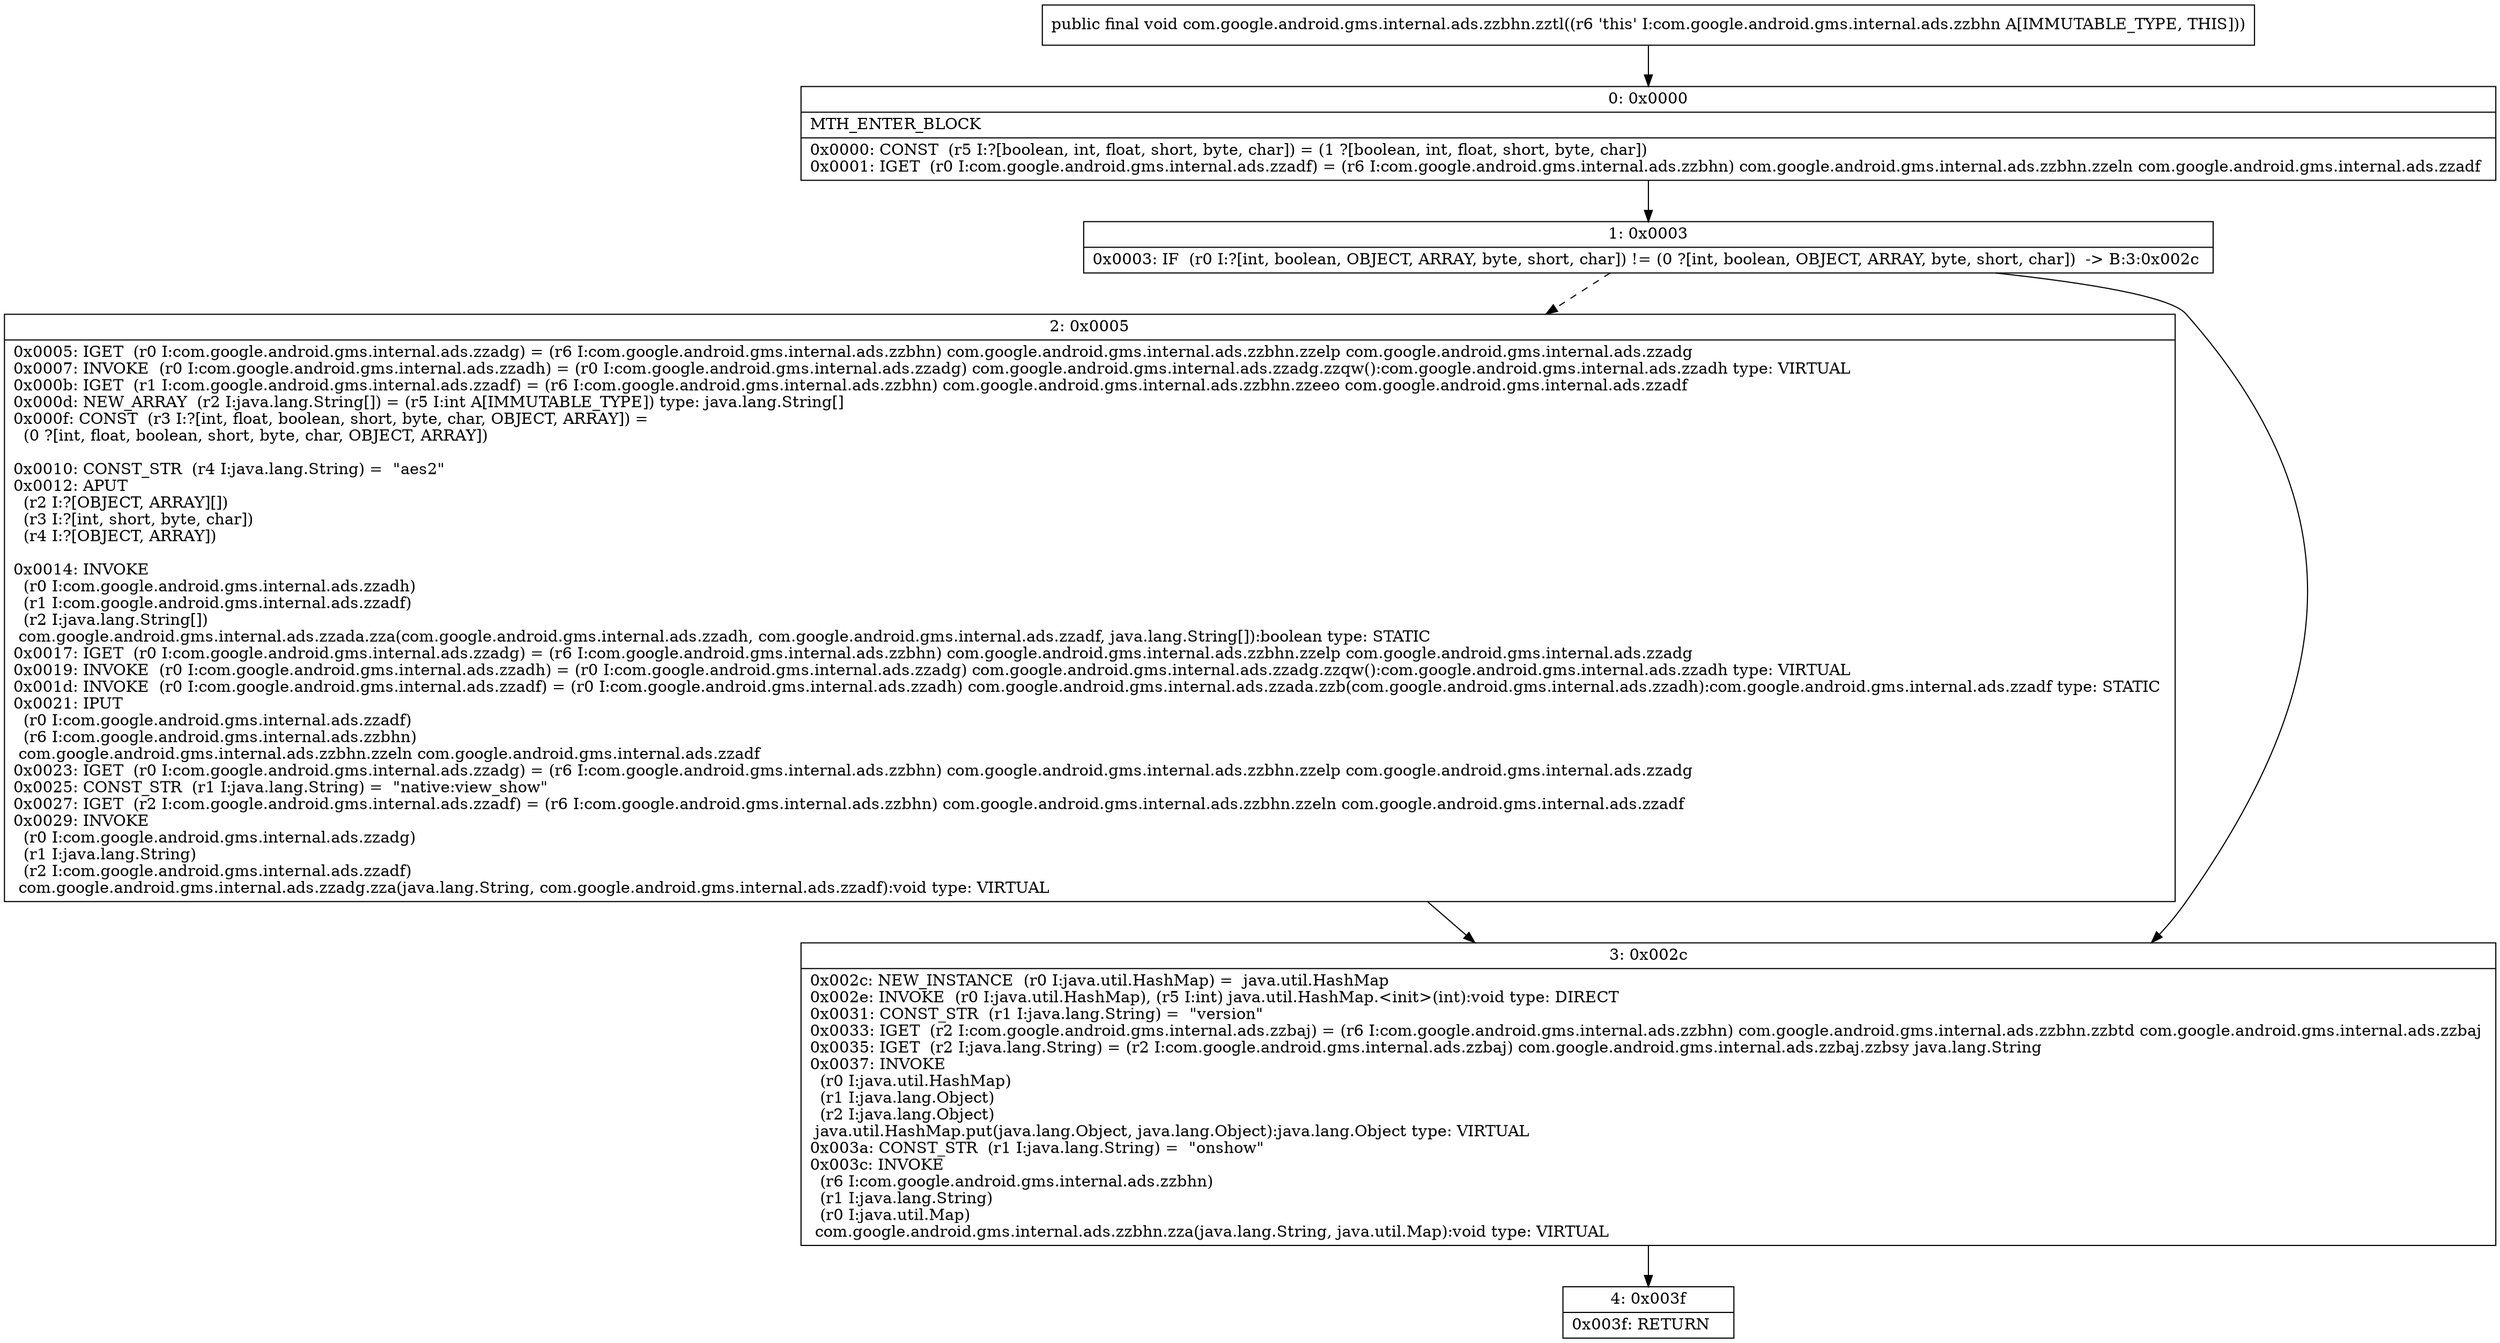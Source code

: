 digraph "CFG forcom.google.android.gms.internal.ads.zzbhn.zztl()V" {
Node_0 [shape=record,label="{0\:\ 0x0000|MTH_ENTER_BLOCK\l|0x0000: CONST  (r5 I:?[boolean, int, float, short, byte, char]) = (1 ?[boolean, int, float, short, byte, char]) \l0x0001: IGET  (r0 I:com.google.android.gms.internal.ads.zzadf) = (r6 I:com.google.android.gms.internal.ads.zzbhn) com.google.android.gms.internal.ads.zzbhn.zzeln com.google.android.gms.internal.ads.zzadf \l}"];
Node_1 [shape=record,label="{1\:\ 0x0003|0x0003: IF  (r0 I:?[int, boolean, OBJECT, ARRAY, byte, short, char]) != (0 ?[int, boolean, OBJECT, ARRAY, byte, short, char])  \-\> B:3:0x002c \l}"];
Node_2 [shape=record,label="{2\:\ 0x0005|0x0005: IGET  (r0 I:com.google.android.gms.internal.ads.zzadg) = (r6 I:com.google.android.gms.internal.ads.zzbhn) com.google.android.gms.internal.ads.zzbhn.zzelp com.google.android.gms.internal.ads.zzadg \l0x0007: INVOKE  (r0 I:com.google.android.gms.internal.ads.zzadh) = (r0 I:com.google.android.gms.internal.ads.zzadg) com.google.android.gms.internal.ads.zzadg.zzqw():com.google.android.gms.internal.ads.zzadh type: VIRTUAL \l0x000b: IGET  (r1 I:com.google.android.gms.internal.ads.zzadf) = (r6 I:com.google.android.gms.internal.ads.zzbhn) com.google.android.gms.internal.ads.zzbhn.zzeeo com.google.android.gms.internal.ads.zzadf \l0x000d: NEW_ARRAY  (r2 I:java.lang.String[]) = (r5 I:int A[IMMUTABLE_TYPE]) type: java.lang.String[] \l0x000f: CONST  (r3 I:?[int, float, boolean, short, byte, char, OBJECT, ARRAY]) = \l  (0 ?[int, float, boolean, short, byte, char, OBJECT, ARRAY])\l \l0x0010: CONST_STR  (r4 I:java.lang.String) =  \"aes2\" \l0x0012: APUT  \l  (r2 I:?[OBJECT, ARRAY][])\l  (r3 I:?[int, short, byte, char])\l  (r4 I:?[OBJECT, ARRAY])\l \l0x0014: INVOKE  \l  (r0 I:com.google.android.gms.internal.ads.zzadh)\l  (r1 I:com.google.android.gms.internal.ads.zzadf)\l  (r2 I:java.lang.String[])\l com.google.android.gms.internal.ads.zzada.zza(com.google.android.gms.internal.ads.zzadh, com.google.android.gms.internal.ads.zzadf, java.lang.String[]):boolean type: STATIC \l0x0017: IGET  (r0 I:com.google.android.gms.internal.ads.zzadg) = (r6 I:com.google.android.gms.internal.ads.zzbhn) com.google.android.gms.internal.ads.zzbhn.zzelp com.google.android.gms.internal.ads.zzadg \l0x0019: INVOKE  (r0 I:com.google.android.gms.internal.ads.zzadh) = (r0 I:com.google.android.gms.internal.ads.zzadg) com.google.android.gms.internal.ads.zzadg.zzqw():com.google.android.gms.internal.ads.zzadh type: VIRTUAL \l0x001d: INVOKE  (r0 I:com.google.android.gms.internal.ads.zzadf) = (r0 I:com.google.android.gms.internal.ads.zzadh) com.google.android.gms.internal.ads.zzada.zzb(com.google.android.gms.internal.ads.zzadh):com.google.android.gms.internal.ads.zzadf type: STATIC \l0x0021: IPUT  \l  (r0 I:com.google.android.gms.internal.ads.zzadf)\l  (r6 I:com.google.android.gms.internal.ads.zzbhn)\l com.google.android.gms.internal.ads.zzbhn.zzeln com.google.android.gms.internal.ads.zzadf \l0x0023: IGET  (r0 I:com.google.android.gms.internal.ads.zzadg) = (r6 I:com.google.android.gms.internal.ads.zzbhn) com.google.android.gms.internal.ads.zzbhn.zzelp com.google.android.gms.internal.ads.zzadg \l0x0025: CONST_STR  (r1 I:java.lang.String) =  \"native:view_show\" \l0x0027: IGET  (r2 I:com.google.android.gms.internal.ads.zzadf) = (r6 I:com.google.android.gms.internal.ads.zzbhn) com.google.android.gms.internal.ads.zzbhn.zzeln com.google.android.gms.internal.ads.zzadf \l0x0029: INVOKE  \l  (r0 I:com.google.android.gms.internal.ads.zzadg)\l  (r1 I:java.lang.String)\l  (r2 I:com.google.android.gms.internal.ads.zzadf)\l com.google.android.gms.internal.ads.zzadg.zza(java.lang.String, com.google.android.gms.internal.ads.zzadf):void type: VIRTUAL \l}"];
Node_3 [shape=record,label="{3\:\ 0x002c|0x002c: NEW_INSTANCE  (r0 I:java.util.HashMap) =  java.util.HashMap \l0x002e: INVOKE  (r0 I:java.util.HashMap), (r5 I:int) java.util.HashMap.\<init\>(int):void type: DIRECT \l0x0031: CONST_STR  (r1 I:java.lang.String) =  \"version\" \l0x0033: IGET  (r2 I:com.google.android.gms.internal.ads.zzbaj) = (r6 I:com.google.android.gms.internal.ads.zzbhn) com.google.android.gms.internal.ads.zzbhn.zzbtd com.google.android.gms.internal.ads.zzbaj \l0x0035: IGET  (r2 I:java.lang.String) = (r2 I:com.google.android.gms.internal.ads.zzbaj) com.google.android.gms.internal.ads.zzbaj.zzbsy java.lang.String \l0x0037: INVOKE  \l  (r0 I:java.util.HashMap)\l  (r1 I:java.lang.Object)\l  (r2 I:java.lang.Object)\l java.util.HashMap.put(java.lang.Object, java.lang.Object):java.lang.Object type: VIRTUAL \l0x003a: CONST_STR  (r1 I:java.lang.String) =  \"onshow\" \l0x003c: INVOKE  \l  (r6 I:com.google.android.gms.internal.ads.zzbhn)\l  (r1 I:java.lang.String)\l  (r0 I:java.util.Map)\l com.google.android.gms.internal.ads.zzbhn.zza(java.lang.String, java.util.Map):void type: VIRTUAL \l}"];
Node_4 [shape=record,label="{4\:\ 0x003f|0x003f: RETURN   \l}"];
MethodNode[shape=record,label="{public final void com.google.android.gms.internal.ads.zzbhn.zztl((r6 'this' I:com.google.android.gms.internal.ads.zzbhn A[IMMUTABLE_TYPE, THIS])) }"];
MethodNode -> Node_0;
Node_0 -> Node_1;
Node_1 -> Node_2[style=dashed];
Node_1 -> Node_3;
Node_2 -> Node_3;
Node_3 -> Node_4;
}

